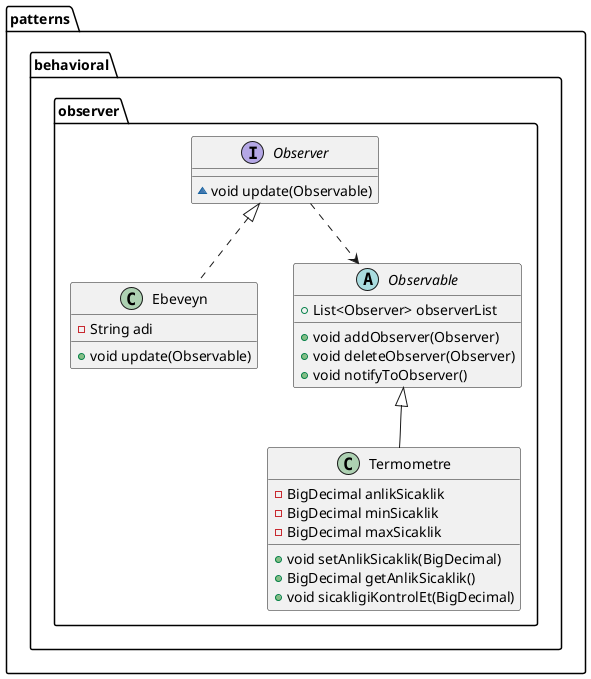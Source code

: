 @startuml
class patterns.behavioral.observer.Ebeveyn {
- String adi
+ void update(Observable)
}
abstract class patterns.behavioral.observer.Observable {
+ List<Observer> observerList
+ void addObserver(Observer)
+ void deleteObserver(Observer)
+ void notifyToObserver()
}
interface patterns.behavioral.observer.Observer {
~ void update(Observable)
}
class patterns.behavioral.observer.Termometre {
- BigDecimal anlikSicaklik
- BigDecimal minSicaklik
- BigDecimal maxSicaklik
+ void setAnlikSicaklik(BigDecimal)
+ BigDecimal getAnlikSicaklik()
+ void sicakligiKontrolEt(BigDecimal)
}

patterns.behavioral.observer.Observer ..> patterns.behavioral.observer.Observable
patterns.behavioral.observer.Observer <|.. patterns.behavioral.observer.Ebeveyn
patterns.behavioral.observer.Observable <|-- patterns.behavioral.observer.Termometre
@enduml